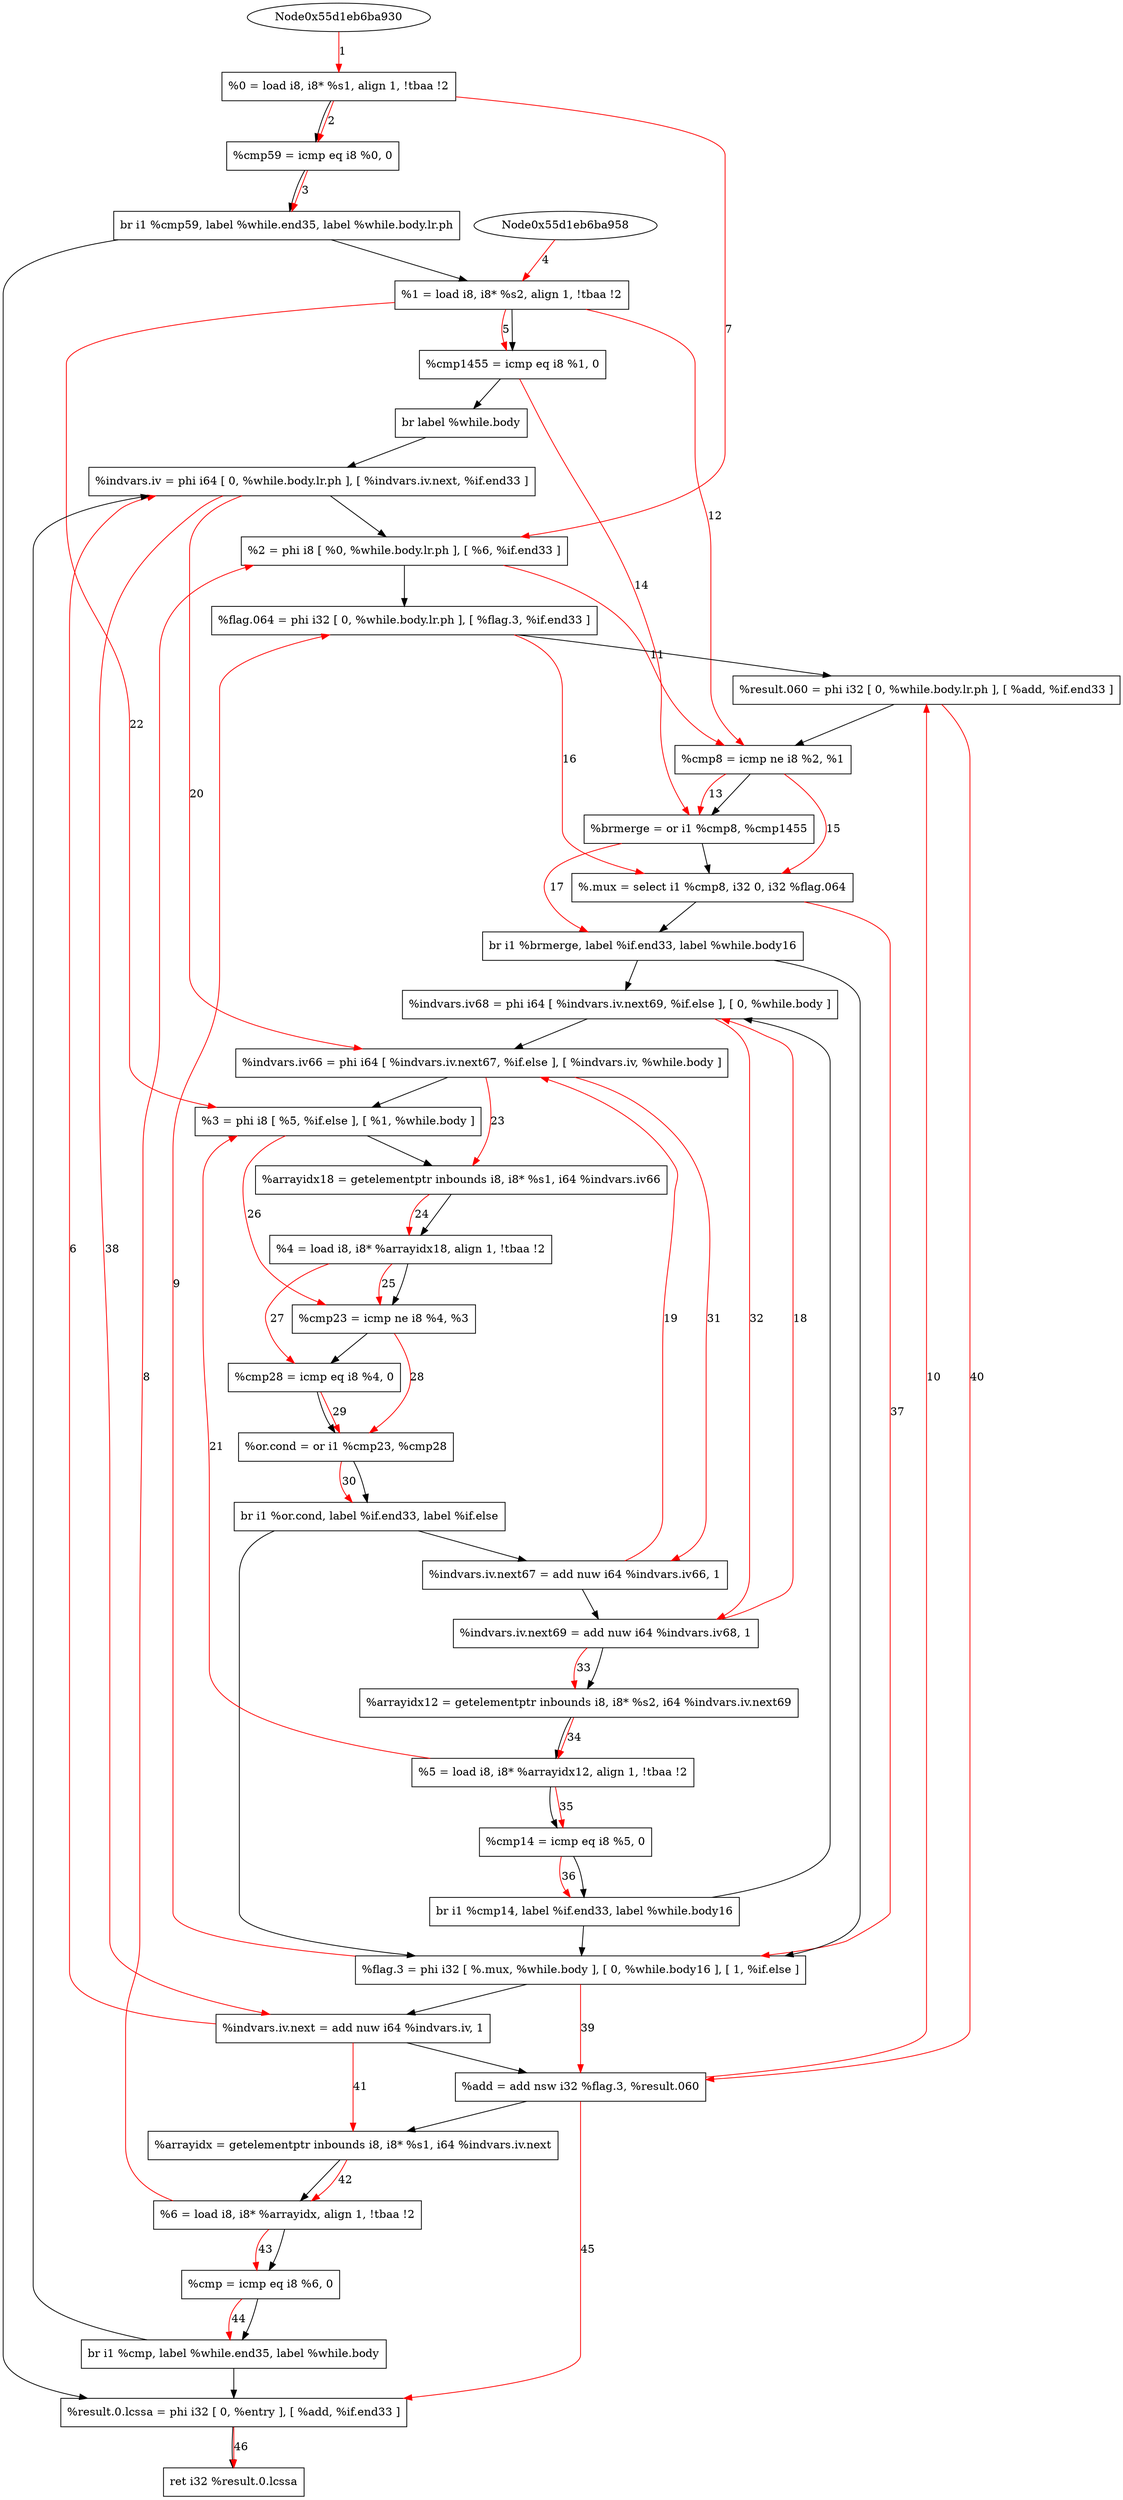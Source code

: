 digraph "CDFG for'func' function" {
	Node0x55d1eb6bab18[shape=record, label="  %0 = load i8, i8* %s1, align 1, !tbaa !2"]
	Node0x55d1eb6bc080[shape=record, label="  %cmp59 = icmp eq i8 %0, 0"]
	Node0x55d1eb644db8[shape=record, label="  br i1 %cmp59, label %while.end35, label %while.body.lr.ph"]
	Node0x55d1eb6bc288[shape=record, label="  %1 = load i8, i8* %s2, align 1, !tbaa !2"]
	Node0x55d1eb6bc960[shape=record, label="  %cmp1455 = icmp eq i8 %1, 0"]
	Node0x55d1eb6bca68[shape=record, label="  br label %while.body"]
	Node0x55d1eb6bcbf8[shape=record, label="  %indvars.iv = phi i64 [ 0, %while.body.lr.ph ], [ %indvars.iv.next, %if.end33 ]"]
	Node0x55d1eb6bcd68[shape=record, label="  %2 = phi i8 [ %0, %while.body.lr.ph ], [ %6, %if.end33 ]"]
	Node0x55d1eb6bcef8[shape=record, label="  %flag.064 = phi i32 [ 0, %while.body.lr.ph ], [ %flag.3, %if.end33 ]"]
	Node0x55d1eb6bd078[shape=record, label="  %result.060 = phi i32 [ 0, %while.body.lr.ph ], [ %add, %if.end33 ]"]
	Node0x55d1eb6bd140[shape=record, label="  %cmp8 = icmp ne i8 %2, %1"]
	Node0x55d1eb6bd370[shape=record, label="  %brmerge = or i1 %cmp8, %cmp1455"]
	Node0x55d1eb650228[shape=record, label="  %.mux = select i1 %cmp8, i32 0, i32 %flag.064"]
	Node0x55d1eb650348[shape=record, label="  br i1 %brmerge, label %if.end33, label %while.body16"]
	Node0x55d1eb6bd658[shape=record, label="  %indvars.iv68 = phi i64 [ %indvars.iv.next69, %if.else ], [ 0, %while.body ]"]
	Node0x55d1eb6bd808[shape=record, label="  %indvars.iv66 = phi i64 [ %indvars.iv.next67, %if.else ], [ %indvars.iv, %while.body ]"]
	Node0x55d1eb6bd918[shape=record, label="  %3 = phi i8 [ %5, %if.else ], [ %1, %while.body ]"]
	Node0x55d1eb6bd9e0[shape=record, label="  %arrayidx18 = getelementptr inbounds i8, i8* %s1, i64 %indvars.iv66"]
	Node0x55d1eb6bda78[shape=record, label="  %4 = load i8, i8* %arrayidx18, align 1, !tbaa !2"]
	Node0x55d1eb6bdb40[shape=record, label="  %cmp23 = icmp ne i8 %4, %3"]
	Node0x55d1eb6bdbd0[shape=record, label="  %cmp28 = icmp eq i8 %4, 0"]
	Node0x55d1eb6bdc60[shape=record, label="  %or.cond = or i1 %cmp23, %cmp28"]
	Node0x55d1eb650468[shape=record, label="  br i1 %or.cond, label %if.end33, label %if.else"]
	Node0x55d1eb6bdd20[shape=record, label="  %indvars.iv.next67 = add nuw i64 %indvars.iv66, 1"]
	Node0x55d1eb6bdd90[shape=record, label="  %indvars.iv.next69 = add nuw i64 %indvars.iv68, 1"]
	Node0x55d1eb6be120[shape=record, label="  %arrayidx12 = getelementptr inbounds i8, i8* %s2, i64 %indvars.iv.next69"]
	Node0x55d1eb6bd488[shape=record, label="  %5 = load i8, i8* %arrayidx12, align 1, !tbaa !2"]
	Node0x55d1eb6be1a0[shape=record, label="  %cmp14 = icmp eq i8 %5, 0"]
	Node0x55d1eb650588[shape=record, label="  br i1 %cmp14, label %if.end33, label %while.body16"]
	Node0x55d1eb6be1e8[shape=record, label="  %flag.3 = phi i32 [ %.mux, %while.body ], [ 0, %while.body16 ], [ 1, %if.else ]"]
	Node0x55d1eb6be2d0[shape=record, label="  %indvars.iv.next = add nuw i64 %indvars.iv, 1"]
	Node0x55d1eb6be340[shape=record, label="  %add = add nsw i32 %flag.3, %result.060"]
	Node0x55d1eb6be3b0[shape=record, label="  %arrayidx = getelementptr inbounds i8, i8* %s1, i64 %indvars.iv.next"]
	Node0x55d1eb6bd028[shape=record, label="  %6 = load i8, i8* %arrayidx, align 1, !tbaa !2"]
	Node0x55d1eb6be430[shape=record, label="  %cmp = icmp eq i8 %6, 0"]
	Node0x55d1eb6be4b8[shape=record, label="  br i1 %cmp, label %while.end35, label %while.body"]
	Node0x55d1eb6be508[shape=record, label="  %result.0.lcssa = phi i32 [ 0, %entry ], [ %add, %if.end33 ]"]
	Node0x55d1eb6bc178[shape=record, label="  ret i32 %result.0.lcssa"]
	Node0x55d1eb6bab18 -> Node0x55d1eb6bc080
	Node0x55d1eb6bc080 -> Node0x55d1eb644db8
	Node0x55d1eb644db8 -> Node0x55d1eb6be508
	Node0x55d1eb644db8 -> Node0x55d1eb6bc288
	Node0x55d1eb6bc288 -> Node0x55d1eb6bc960
	Node0x55d1eb6bc960 -> Node0x55d1eb6bca68
	Node0x55d1eb6bca68 -> Node0x55d1eb6bcbf8
	Node0x55d1eb6bcbf8 -> Node0x55d1eb6bcd68
	Node0x55d1eb6bcd68 -> Node0x55d1eb6bcef8
	Node0x55d1eb6bcef8 -> Node0x55d1eb6bd078
	Node0x55d1eb6bd078 -> Node0x55d1eb6bd140
	Node0x55d1eb6bd140 -> Node0x55d1eb6bd370
	Node0x55d1eb6bd370 -> Node0x55d1eb650228
	Node0x55d1eb650228 -> Node0x55d1eb650348
	Node0x55d1eb650348 -> Node0x55d1eb6be1e8
	Node0x55d1eb650348 -> Node0x55d1eb6bd658
	Node0x55d1eb6bd658 -> Node0x55d1eb6bd808
	Node0x55d1eb6bd808 -> Node0x55d1eb6bd918
	Node0x55d1eb6bd918 -> Node0x55d1eb6bd9e0
	Node0x55d1eb6bd9e0 -> Node0x55d1eb6bda78
	Node0x55d1eb6bda78 -> Node0x55d1eb6bdb40
	Node0x55d1eb6bdb40 -> Node0x55d1eb6bdbd0
	Node0x55d1eb6bdbd0 -> Node0x55d1eb6bdc60
	Node0x55d1eb6bdc60 -> Node0x55d1eb650468
	Node0x55d1eb650468 -> Node0x55d1eb6be1e8
	Node0x55d1eb650468 -> Node0x55d1eb6bdd20
	Node0x55d1eb6bdd20 -> Node0x55d1eb6bdd90
	Node0x55d1eb6bdd90 -> Node0x55d1eb6be120
	Node0x55d1eb6be120 -> Node0x55d1eb6bd488
	Node0x55d1eb6bd488 -> Node0x55d1eb6be1a0
	Node0x55d1eb6be1a0 -> Node0x55d1eb650588
	Node0x55d1eb650588 -> Node0x55d1eb6be1e8
	Node0x55d1eb650588 -> Node0x55d1eb6bd658
	Node0x55d1eb6be1e8 -> Node0x55d1eb6be2d0
	Node0x55d1eb6be2d0 -> Node0x55d1eb6be340
	Node0x55d1eb6be340 -> Node0x55d1eb6be3b0
	Node0x55d1eb6be3b0 -> Node0x55d1eb6bd028
	Node0x55d1eb6bd028 -> Node0x55d1eb6be430
	Node0x55d1eb6be430 -> Node0x55d1eb6be4b8
	Node0x55d1eb6be4b8 -> Node0x55d1eb6be508
	Node0x55d1eb6be4b8 -> Node0x55d1eb6bcbf8
	Node0x55d1eb6be508 -> Node0x55d1eb6bc178
edge [color=red]
	Node0x55d1eb6ba930 -> Node0x55d1eb6bab18[label="1"]
	Node0x55d1eb6bab18 -> Node0x55d1eb6bc080[label="2"]
	Node0x55d1eb6bc080 -> Node0x55d1eb644db8[label="3"]
	Node0x55d1eb6ba958 -> Node0x55d1eb6bc288[label="4"]
	Node0x55d1eb6bc288 -> Node0x55d1eb6bc960[label="5"]
	Node0x55d1eb6be2d0 -> Node0x55d1eb6bcbf8[label="6"]
	Node0x55d1eb6bab18 -> Node0x55d1eb6bcd68[label="7"]
	Node0x55d1eb6bd028 -> Node0x55d1eb6bcd68[label="8"]
	Node0x55d1eb6be1e8 -> Node0x55d1eb6bcef8[label="9"]
	Node0x55d1eb6be340 -> Node0x55d1eb6bd078[label="10"]
	Node0x55d1eb6bcd68 -> Node0x55d1eb6bd140[label="11"]
	Node0x55d1eb6bc288 -> Node0x55d1eb6bd140[label="12"]
	Node0x55d1eb6bd140 -> Node0x55d1eb6bd370[label="13"]
	Node0x55d1eb6bc960 -> Node0x55d1eb6bd370[label="14"]
	Node0x55d1eb6bd140 -> Node0x55d1eb650228[label="15"]
	Node0x55d1eb6bcef8 -> Node0x55d1eb650228[label="16"]
	Node0x55d1eb6bd370 -> Node0x55d1eb650348[label="17"]
	Node0x55d1eb6bdd90 -> Node0x55d1eb6bd658[label="18"]
	Node0x55d1eb6bdd20 -> Node0x55d1eb6bd808[label="19"]
	Node0x55d1eb6bcbf8 -> Node0x55d1eb6bd808[label="20"]
	Node0x55d1eb6bd488 -> Node0x55d1eb6bd918[label="21"]
	Node0x55d1eb6bc288 -> Node0x55d1eb6bd918[label="22"]
	Node0x55d1eb6bd808 -> Node0x55d1eb6bd9e0[label="23"]
	Node0x55d1eb6bd9e0 -> Node0x55d1eb6bda78[label="24"]
	Node0x55d1eb6bda78 -> Node0x55d1eb6bdb40[label="25"]
	Node0x55d1eb6bd918 -> Node0x55d1eb6bdb40[label="26"]
	Node0x55d1eb6bda78 -> Node0x55d1eb6bdbd0[label="27"]
	Node0x55d1eb6bdb40 -> Node0x55d1eb6bdc60[label="28"]
	Node0x55d1eb6bdbd0 -> Node0x55d1eb6bdc60[label="29"]
	Node0x55d1eb6bdc60 -> Node0x55d1eb650468[label="30"]
	Node0x55d1eb6bd808 -> Node0x55d1eb6bdd20[label="31"]
	Node0x55d1eb6bd658 -> Node0x55d1eb6bdd90[label="32"]
	Node0x55d1eb6bdd90 -> Node0x55d1eb6be120[label="33"]
	Node0x55d1eb6be120 -> Node0x55d1eb6bd488[label="34"]
	Node0x55d1eb6bd488 -> Node0x55d1eb6be1a0[label="35"]
	Node0x55d1eb6be1a0 -> Node0x55d1eb650588[label="36"]
	Node0x55d1eb650228 -> Node0x55d1eb6be1e8[label="37"]
	Node0x55d1eb6bcbf8 -> Node0x55d1eb6be2d0[label="38"]
	Node0x55d1eb6be1e8 -> Node0x55d1eb6be340[label="39"]
	Node0x55d1eb6bd078 -> Node0x55d1eb6be340[label="40"]
	Node0x55d1eb6be2d0 -> Node0x55d1eb6be3b0[label="41"]
	Node0x55d1eb6be3b0 -> Node0x55d1eb6bd028[label="42"]
	Node0x55d1eb6bd028 -> Node0x55d1eb6be430[label="43"]
	Node0x55d1eb6be430 -> Node0x55d1eb6be4b8[label="44"]
	Node0x55d1eb6be340 -> Node0x55d1eb6be508[label="45"]
	Node0x55d1eb6be508 -> Node0x55d1eb6bc178[label="46"]
}
